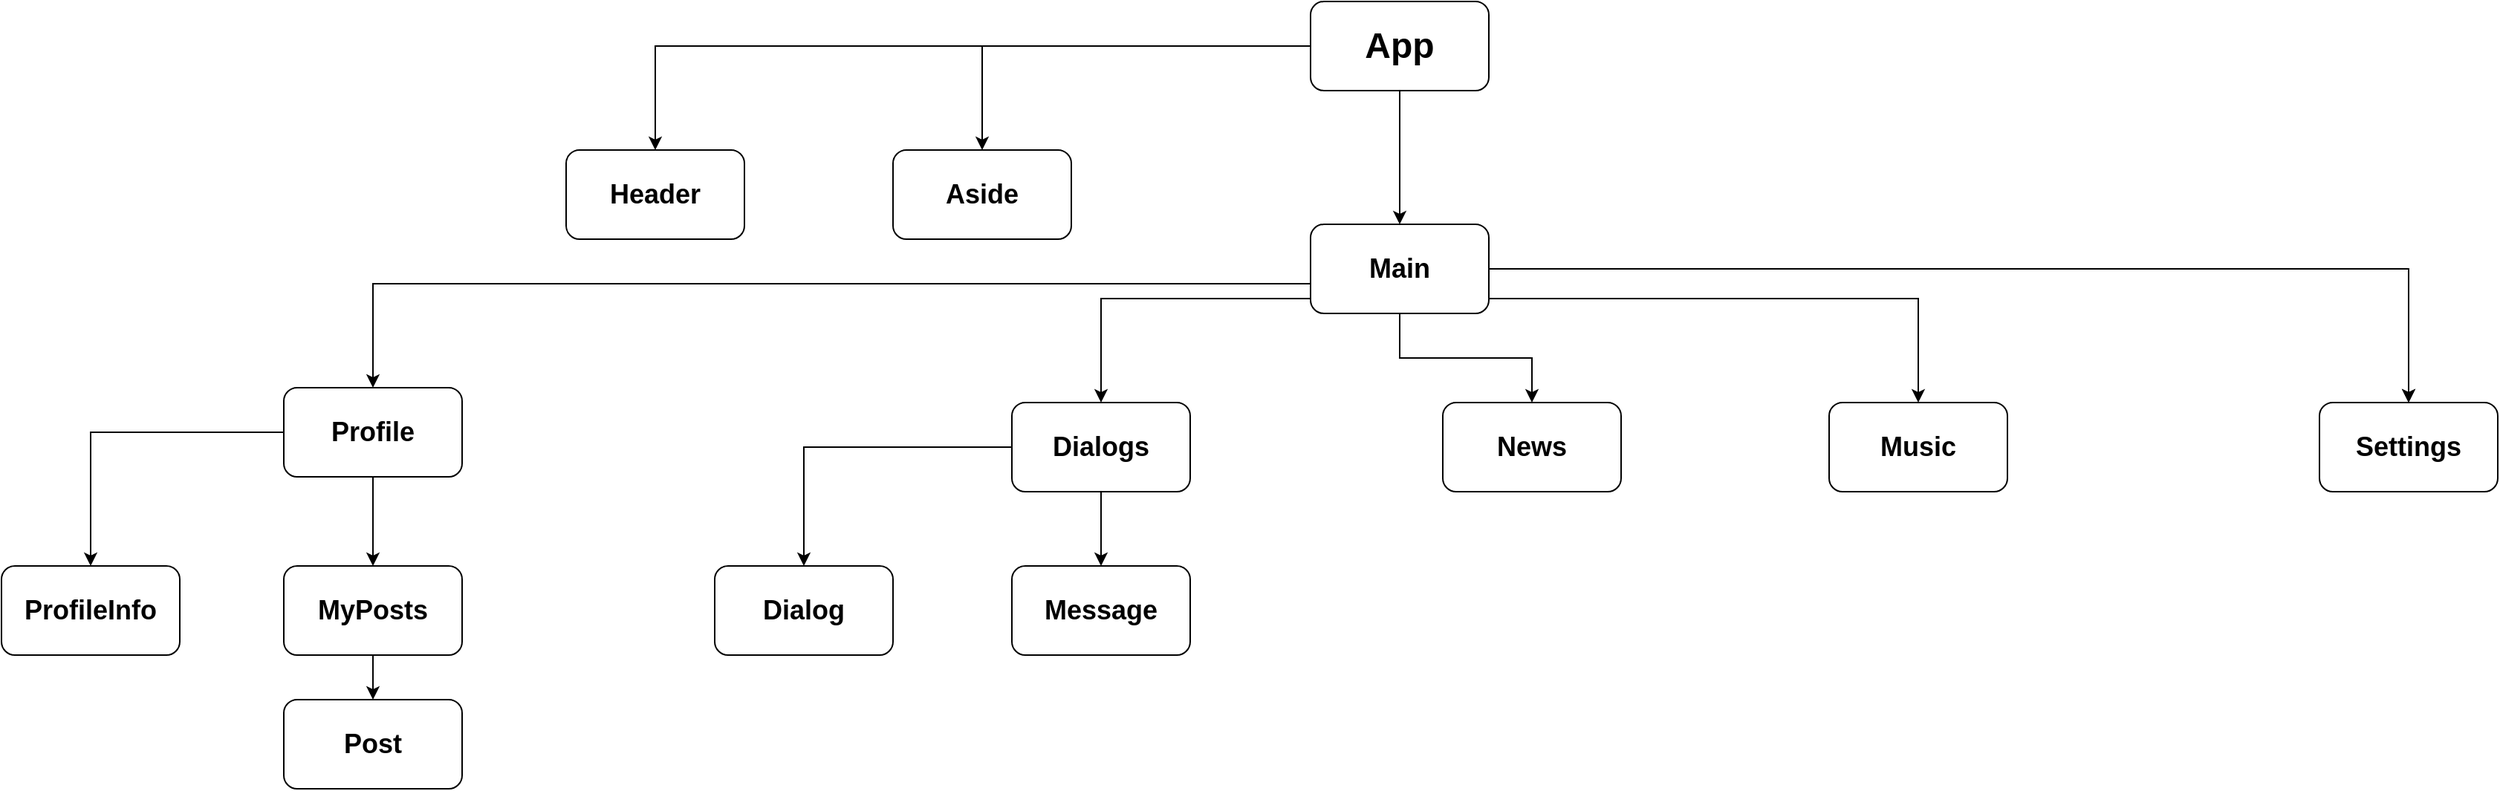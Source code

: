 <mxfile version="15.3.8" type="device"><diagram id="prtHgNgQTEPvFCAcTncT" name="Page-1"><mxGraphModel dx="2400" dy="1018" grid="1" gridSize="10" guides="1" tooltips="1" connect="1" arrows="1" fold="1" page="1" pageScale="1" pageWidth="4681" pageHeight="3300" math="0" shadow="0"><root><mxCell id="0"/><mxCell id="1" parent="0"/><mxCell id="zw-U3TFcldZG6LY_zbDw-5" value="" style="edgeStyle=orthogonalEdgeStyle;rounded=0;orthogonalLoop=1;jettySize=auto;html=1;" edge="1" parent="1" source="zw-U3TFcldZG6LY_zbDw-2" target="zw-U3TFcldZG6LY_zbDw-4"><mxGeometry relative="1" as="geometry"/></mxCell><mxCell id="zw-U3TFcldZG6LY_zbDw-9" value="" style="edgeStyle=orthogonalEdgeStyle;rounded=0;orthogonalLoop=1;jettySize=auto;html=1;" edge="1" parent="1" source="zw-U3TFcldZG6LY_zbDw-2" target="zw-U3TFcldZG6LY_zbDw-8"><mxGeometry relative="1" as="geometry"/></mxCell><mxCell id="zw-U3TFcldZG6LY_zbDw-11" value="" style="edgeStyle=orthogonalEdgeStyle;rounded=0;orthogonalLoop=1;jettySize=auto;html=1;" edge="1" parent="1" source="zw-U3TFcldZG6LY_zbDw-2" target="zw-U3TFcldZG6LY_zbDw-10"><mxGeometry relative="1" as="geometry"/></mxCell><mxCell id="zw-U3TFcldZG6LY_zbDw-2" value="&lt;h1&gt;App&lt;/h1&gt;" style="rounded=1;whiteSpace=wrap;html=1;" vertex="1" parent="1"><mxGeometry x="2281" y="100" width="120" height="60" as="geometry"/></mxCell><mxCell id="zw-U3TFcldZG6LY_zbDw-4" value="&lt;h2&gt;Header&lt;/h2&gt;" style="whiteSpace=wrap;html=1;rounded=1;" vertex="1" parent="1"><mxGeometry x="1780" y="200" width="120" height="60" as="geometry"/></mxCell><mxCell id="zw-U3TFcldZG6LY_zbDw-8" value="&lt;h2&gt;Aside&lt;/h2&gt;" style="whiteSpace=wrap;html=1;rounded=1;" vertex="1" parent="1"><mxGeometry x="2000" y="200" width="120" height="60" as="geometry"/></mxCell><mxCell id="zw-U3TFcldZG6LY_zbDw-13" value="" style="edgeStyle=orthogonalEdgeStyle;rounded=0;orthogonalLoop=1;jettySize=auto;html=1;" edge="1" parent="1" source="zw-U3TFcldZG6LY_zbDw-10" target="zw-U3TFcldZG6LY_zbDw-12"><mxGeometry relative="1" as="geometry"><Array as="points"><mxPoint x="1650" y="290"/></Array></mxGeometry></mxCell><mxCell id="zw-U3TFcldZG6LY_zbDw-17" value="" style="edgeStyle=orthogonalEdgeStyle;rounded=0;orthogonalLoop=1;jettySize=auto;html=1;" edge="1" parent="1" source="zw-U3TFcldZG6LY_zbDw-10" target="zw-U3TFcldZG6LY_zbDw-16"><mxGeometry relative="1" as="geometry"><Array as="points"><mxPoint x="2140" y="300"/></Array></mxGeometry></mxCell><mxCell id="zw-U3TFcldZG6LY_zbDw-19" value="" style="edgeStyle=orthogonalEdgeStyle;rounded=0;orthogonalLoop=1;jettySize=auto;html=1;" edge="1" parent="1" source="zw-U3TFcldZG6LY_zbDw-10" target="zw-U3TFcldZG6LY_zbDw-18"><mxGeometry relative="1" as="geometry"/></mxCell><mxCell id="zw-U3TFcldZG6LY_zbDw-20" value="" style="edgeStyle=orthogonalEdgeStyle;rounded=0;orthogonalLoop=1;jettySize=auto;html=1;" edge="1" parent="1" source="zw-U3TFcldZG6LY_zbDw-10" target="zw-U3TFcldZG6LY_zbDw-18"><mxGeometry relative="1" as="geometry"/></mxCell><mxCell id="zw-U3TFcldZG6LY_zbDw-22" value="" style="edgeStyle=orthogonalEdgeStyle;rounded=0;orthogonalLoop=1;jettySize=auto;html=1;" edge="1" parent="1" source="zw-U3TFcldZG6LY_zbDw-10" target="zw-U3TFcldZG6LY_zbDw-21"><mxGeometry relative="1" as="geometry"><Array as="points"><mxPoint x="2690" y="300"/></Array></mxGeometry></mxCell><mxCell id="zw-U3TFcldZG6LY_zbDw-24" value="" style="edgeStyle=orthogonalEdgeStyle;rounded=0;orthogonalLoop=1;jettySize=auto;html=1;" edge="1" parent="1" source="zw-U3TFcldZG6LY_zbDw-10" target="zw-U3TFcldZG6LY_zbDw-23"><mxGeometry relative="1" as="geometry"/></mxCell><mxCell id="zw-U3TFcldZG6LY_zbDw-10" value="&lt;h2&gt;Main&lt;/h2&gt;" style="whiteSpace=wrap;html=1;rounded=1;" vertex="1" parent="1"><mxGeometry x="2281" y="250" width="120" height="60" as="geometry"/></mxCell><mxCell id="zw-U3TFcldZG6LY_zbDw-26" value="" style="edgeStyle=orthogonalEdgeStyle;rounded=0;orthogonalLoop=1;jettySize=auto;html=1;" edge="1" parent="1" source="zw-U3TFcldZG6LY_zbDw-12" target="zw-U3TFcldZG6LY_zbDw-25"><mxGeometry relative="1" as="geometry"/></mxCell><mxCell id="zw-U3TFcldZG6LY_zbDw-28" value="" style="edgeStyle=orthogonalEdgeStyle;rounded=0;orthogonalLoop=1;jettySize=auto;html=1;" edge="1" parent="1" source="zw-U3TFcldZG6LY_zbDw-12" target="zw-U3TFcldZG6LY_zbDw-27"><mxGeometry relative="1" as="geometry"/></mxCell><mxCell id="zw-U3TFcldZG6LY_zbDw-12" value="&lt;h2&gt;Profile&lt;/h2&gt;" style="whiteSpace=wrap;html=1;rounded=1;" vertex="1" parent="1"><mxGeometry x="1590" y="360" width="120" height="60" as="geometry"/></mxCell><mxCell id="zw-U3TFcldZG6LY_zbDw-32" value="" style="edgeStyle=orthogonalEdgeStyle;rounded=0;orthogonalLoop=1;jettySize=auto;html=1;" edge="1" parent="1" source="zw-U3TFcldZG6LY_zbDw-16" target="zw-U3TFcldZG6LY_zbDw-31"><mxGeometry relative="1" as="geometry"/></mxCell><mxCell id="zw-U3TFcldZG6LY_zbDw-34" value="" style="edgeStyle=orthogonalEdgeStyle;rounded=0;orthogonalLoop=1;jettySize=auto;html=1;" edge="1" parent="1" source="zw-U3TFcldZG6LY_zbDw-16" target="zw-U3TFcldZG6LY_zbDw-33"><mxGeometry relative="1" as="geometry"/></mxCell><mxCell id="zw-U3TFcldZG6LY_zbDw-16" value="&lt;h2&gt;Dialogs&lt;/h2&gt;" style="whiteSpace=wrap;html=1;rounded=1;" vertex="1" parent="1"><mxGeometry x="2080" y="370" width="120" height="60" as="geometry"/></mxCell><mxCell id="zw-U3TFcldZG6LY_zbDw-18" value="&lt;h2&gt;Settings&lt;/h2&gt;" style="whiteSpace=wrap;html=1;rounded=1;" vertex="1" parent="1"><mxGeometry x="2960" y="370" width="120" height="60" as="geometry"/></mxCell><mxCell id="zw-U3TFcldZG6LY_zbDw-21" value="&lt;h2&gt;Music&lt;/h2&gt;" style="whiteSpace=wrap;html=1;rounded=1;" vertex="1" parent="1"><mxGeometry x="2630" y="370" width="120" height="60" as="geometry"/></mxCell><mxCell id="zw-U3TFcldZG6LY_zbDw-23" value="&lt;h2&gt;News&lt;/h2&gt;" style="whiteSpace=wrap;html=1;rounded=1;" vertex="1" parent="1"><mxGeometry x="2370" y="370" width="120" height="60" as="geometry"/></mxCell><mxCell id="zw-U3TFcldZG6LY_zbDw-30" value="" style="edgeStyle=orthogonalEdgeStyle;rounded=0;orthogonalLoop=1;jettySize=auto;html=1;" edge="1" parent="1" source="zw-U3TFcldZG6LY_zbDw-25" target="zw-U3TFcldZG6LY_zbDw-29"><mxGeometry relative="1" as="geometry"/></mxCell><mxCell id="zw-U3TFcldZG6LY_zbDw-25" value="&lt;h2&gt;MyPosts&lt;/h2&gt;" style="whiteSpace=wrap;html=1;rounded=1;" vertex="1" parent="1"><mxGeometry x="1590" y="480" width="120" height="60" as="geometry"/></mxCell><mxCell id="zw-U3TFcldZG6LY_zbDw-27" value="&lt;h2&gt;ProfileInfo&lt;/h2&gt;" style="whiteSpace=wrap;html=1;rounded=1;" vertex="1" parent="1"><mxGeometry x="1400" y="480" width="120" height="60" as="geometry"/></mxCell><mxCell id="zw-U3TFcldZG6LY_zbDw-29" value="&lt;h2&gt;Post&lt;/h2&gt;" style="whiteSpace=wrap;html=1;rounded=1;" vertex="1" parent="1"><mxGeometry x="1590" y="570" width="120" height="60" as="geometry"/></mxCell><mxCell id="zw-U3TFcldZG6LY_zbDw-31" value="&lt;h2&gt;Message&lt;/h2&gt;" style="whiteSpace=wrap;html=1;rounded=1;" vertex="1" parent="1"><mxGeometry x="2080" y="480" width="120" height="60" as="geometry"/></mxCell><mxCell id="zw-U3TFcldZG6LY_zbDw-33" value="&lt;h2&gt;Dialog&lt;/h2&gt;" style="whiteSpace=wrap;html=1;rounded=1;" vertex="1" parent="1"><mxGeometry x="1880" y="480" width="120" height="60" as="geometry"/></mxCell></root></mxGraphModel></diagram></mxfile>